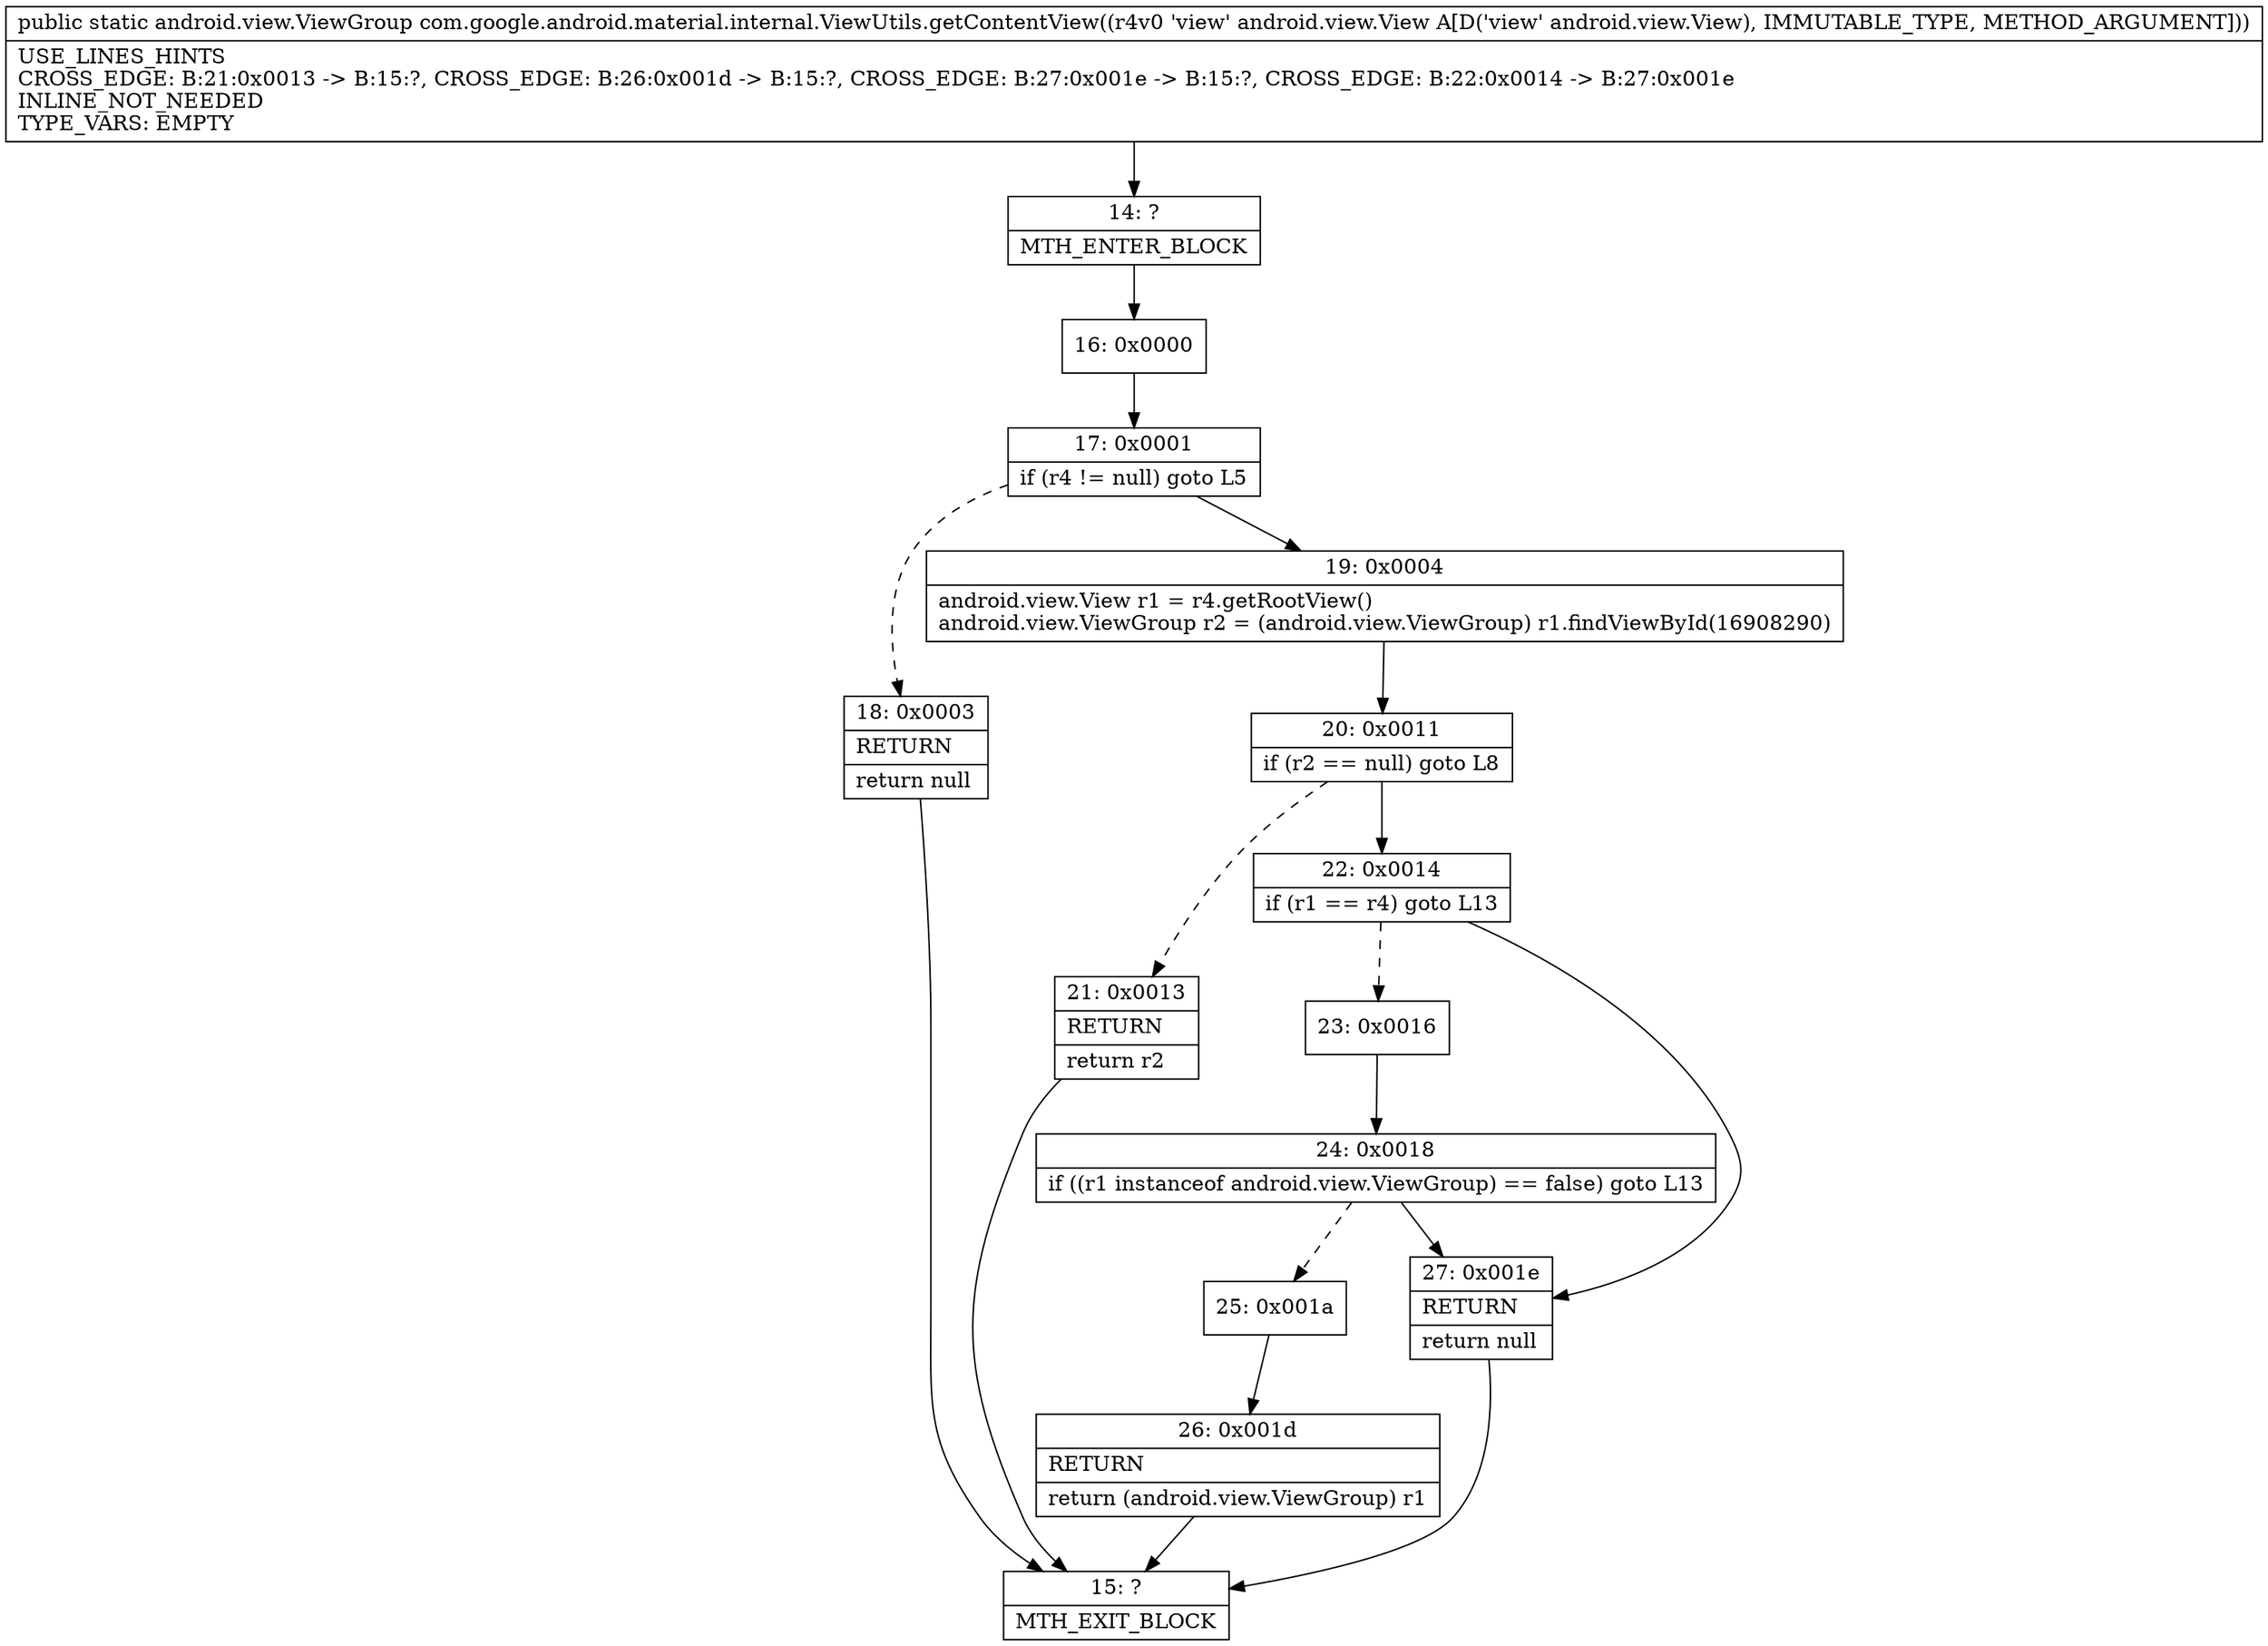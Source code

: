 digraph "CFG forcom.google.android.material.internal.ViewUtils.getContentView(Landroid\/view\/View;)Landroid\/view\/ViewGroup;" {
Node_14 [shape=record,label="{14\:\ ?|MTH_ENTER_BLOCK\l}"];
Node_16 [shape=record,label="{16\:\ 0x0000}"];
Node_17 [shape=record,label="{17\:\ 0x0001|if (r4 != null) goto L5\l}"];
Node_18 [shape=record,label="{18\:\ 0x0003|RETURN\l|return null\l}"];
Node_15 [shape=record,label="{15\:\ ?|MTH_EXIT_BLOCK\l}"];
Node_19 [shape=record,label="{19\:\ 0x0004|android.view.View r1 = r4.getRootView()\landroid.view.ViewGroup r2 = (android.view.ViewGroup) r1.findViewById(16908290)\l}"];
Node_20 [shape=record,label="{20\:\ 0x0011|if (r2 == null) goto L8\l}"];
Node_21 [shape=record,label="{21\:\ 0x0013|RETURN\l|return r2\l}"];
Node_22 [shape=record,label="{22\:\ 0x0014|if (r1 == r4) goto L13\l}"];
Node_23 [shape=record,label="{23\:\ 0x0016}"];
Node_24 [shape=record,label="{24\:\ 0x0018|if ((r1 instanceof android.view.ViewGroup) == false) goto L13\l}"];
Node_25 [shape=record,label="{25\:\ 0x001a}"];
Node_26 [shape=record,label="{26\:\ 0x001d|RETURN\l|return (android.view.ViewGroup) r1\l}"];
Node_27 [shape=record,label="{27\:\ 0x001e|RETURN\l|return null\l}"];
MethodNode[shape=record,label="{public static android.view.ViewGroup com.google.android.material.internal.ViewUtils.getContentView((r4v0 'view' android.view.View A[D('view' android.view.View), IMMUTABLE_TYPE, METHOD_ARGUMENT]))  | USE_LINES_HINTS\lCROSS_EDGE: B:21:0x0013 \-\> B:15:?, CROSS_EDGE: B:26:0x001d \-\> B:15:?, CROSS_EDGE: B:27:0x001e \-\> B:15:?, CROSS_EDGE: B:22:0x0014 \-\> B:27:0x001e\lINLINE_NOT_NEEDED\lTYPE_VARS: EMPTY\l}"];
MethodNode -> Node_14;Node_14 -> Node_16;
Node_16 -> Node_17;
Node_17 -> Node_18[style=dashed];
Node_17 -> Node_19;
Node_18 -> Node_15;
Node_19 -> Node_20;
Node_20 -> Node_21[style=dashed];
Node_20 -> Node_22;
Node_21 -> Node_15;
Node_22 -> Node_23[style=dashed];
Node_22 -> Node_27;
Node_23 -> Node_24;
Node_24 -> Node_25[style=dashed];
Node_24 -> Node_27;
Node_25 -> Node_26;
Node_26 -> Node_15;
Node_27 -> Node_15;
}

